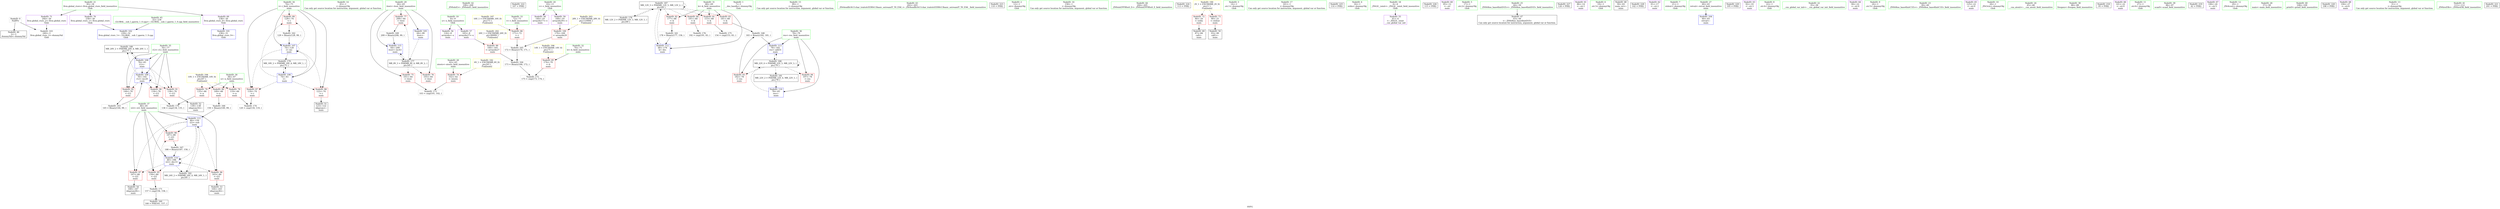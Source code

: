 digraph "SVFG" {
	label="SVFG";

	Node0x559d897218e0 [shape=record,color=grey,label="{NodeID: 0\nNullPtr}"];
	Node0x559d897218e0 -> Node0x559d897392b0[style=solid];
	Node0x559d897218e0 -> Node0x559d8973a2d0[style=solid];
	Node0x559d897483e0 [shape=record,color=black,label="{NodeID: 180\nMR_20V_2 = PHI(MR_20V_4, MR_20V_1, )\npts\{77 \}\n}"];
	Node0x559d897483e0 -> Node0x559d897396f0[style=dashed];
	Node0x559d89739d90 [shape=record,color=red,label="{NodeID: 97\n167\<--80\n\<--i22\nmain\n}"];
	Node0x559d89739d90 -> Node0x559d8973a9b0[style=solid];
	Node0x559d89722ca0 [shape=record,color=green,label="{NodeID: 14\n83\<--1\n\<--dummyObj\nCan only get source location for instruction, argument, global var or function.}"];
	Node0x559d8973ce20 [shape=record,color=yellow,style=double,label="{NodeID: 194\n10V_1 = ENCHI(MR_10V_0)\npts\{67 \}\nFun[main]}"];
	Node0x559d8973ce20 -> Node0x559d8973bdc0[style=dashed];
	Node0x559d8973ce20 -> Node0x559d8973be90[style=dashed];
	Node0x559d8973ce20 -> Node0x559d8973bf60[style=dashed];
	Node0x559d89739960 [shape=record,color=blue,label="{NodeID: 111\n80\<--150\ni22\<--sub\nmain\n}"];
	Node0x559d89739960 -> Node0x559d8973cb90[style=dashed];
	Node0x559d89739960 -> Node0x559d89739cc0[style=dashed];
	Node0x559d89739960 -> Node0x559d89739d90[style=dashed];
	Node0x559d89739960 -> Node0x559d89739e60[style=dashed];
	Node0x559d89739960 -> Node0x559d89739bd0[style=dashed];
	Node0x559d89739960 -> Node0x559d89748de0[style=dashed];
	Node0x559d89738290 [shape=record,color=green,label="{NodeID: 28\n62\<--63\nntests\<--ntests_field_insensitive\nmain\n}"];
	Node0x559d89738290 -> Node0x559d8973ba80[style=solid];
	Node0x559d89738eb0 [shape=record,color=green,label="{NodeID: 42\n199\<--200\n_ZNSolsEi\<--_ZNSolsEi_field_insensitive\n}"];
	Node0x559d89756a80 [shape=record,color=black,label="{NodeID: 222\n107 = PHI()\n}"];
	Node0x559d8973ab50 [shape=record,color=purple,label="{NodeID: 56\n124\<--8\narrayidx\<--x\nmain\n}"];
	Node0x559d8973b6e0 [shape=record,color=purple,label="{NodeID: 70\n239\<--30\nllvm.global_ctors_1\<--llvm.global_ctors\nGlob }"];
	Node0x559d8973b6e0 -> Node0x559d8973a1d0[style=solid];
	Node0x559d89741c10 [shape=record,color=grey,label="{NodeID: 167\n188 = Binary(187, 158, )\n}"];
	Node0x559d89741c10 -> Node0x559d89739bd0[style=solid];
	Node0x559d8973c2a0 [shape=record,color=red,label="{NodeID: 84\n191\<--68\n\<--k\nmain\n}"];
	Node0x559d8973c2a0 -> Node0x559d89742990[style=solid];
	Node0x559d897209f0 [shape=record,color=green,label="{NodeID: 1\n7\<--1\n__dso_handle\<--dummyObj\nGlob }"];
	Node0x559d897488e0 [shape=record,color=black,label="{NodeID: 181\nMR_22V_2 = PHI(MR_22V_4, MR_22V_1, )\npts\{79 \}\n}"];
	Node0x559d897488e0 -> Node0x559d89739890[style=dashed];
	Node0x559d89739e60 [shape=record,color=red,label="{NodeID: 98\n187\<--80\n\<--i22\nmain\n}"];
	Node0x559d89739e60 -> Node0x559d89741c10[style=solid];
	Node0x559d89722d70 [shape=record,color=green,label="{NodeID: 15\n99\<--1\n\<--dummyObj\nCan only get source location for instruction, argument, global var or function.}"];
	Node0x559d89739a30 [shape=record,color=blue,label="{NodeID: 112\n68\<--178\nk\<--dec\nmain\n}"];
	Node0x559d89739a30 -> Node0x559d8974a6e0[style=dashed];
	Node0x559d89738360 [shape=record,color=green,label="{NodeID: 29\n64\<--65\nitest\<--itest_field_insensitive\nmain\n}"];
	Node0x559d89738360 -> Node0x559d8973bb50[style=solid];
	Node0x559d89738360 -> Node0x559d8973bc20[style=solid];
	Node0x559d89738360 -> Node0x559d8973bcf0[style=solid];
	Node0x559d89738360 -> Node0x559d89739480[style=solid];
	Node0x559d89738360 -> Node0x559d8973ecc0[style=solid];
	Node0x559d89738fb0 [shape=record,color=green,label="{NodeID: 43\n202\<--203\n_ZSt4endlIcSt11char_traitsIcEERSt13basic_ostreamIT_T0_ES6_\<--_ZSt4endlIcSt11char_traitsIcEERSt13basic_ostreamIT_T0_ES6__field_insensitive\n}"];
	Node0x559d89756b50 [shape=record,color=black,label="{NodeID: 223\n110 = PHI()\n}"];
	Node0x559d8973ac20 [shape=record,color=purple,label="{NodeID: 57\n165\<--8\narrayidx27\<--x\nmain\n}"];
	Node0x559d8973ac20 -> Node0x559d89739f30[style=solid];
	Node0x559d8973b7e0 [shape=record,color=purple,label="{NodeID: 71\n240\<--30\nllvm.global_ctors_2\<--llvm.global_ctors\nGlob }"];
	Node0x559d8973b7e0 -> Node0x559d8973a2d0[style=solid];
	Node0x559d89741d90 [shape=record,color=grey,label="{NodeID: 168\n183 = Binary(182, 181, )\n}"];
	Node0x559d89741d90 -> Node0x559d89739b00[style=solid];
	Node0x559d8973c370 [shape=record,color=red,label="{NodeID: 85\n174\<--70\n\<--b\nmain\n}"];
	Node0x559d8973c370 -> Node0x559d89742390[style=solid];
	Node0x559d89721c40 [shape=record,color=green,label="{NodeID: 2\n12\<--1\n.str\<--dummyObj\nGlob }"];
	Node0x559d89748de0 [shape=record,color=black,label="{NodeID: 182\nMR_24V_2 = PHI(MR_24V_4, MR_24V_1, )\npts\{81 \}\n}"];
	Node0x559d89748de0 -> Node0x559d89739960[style=dashed];
	Node0x559d89739f30 [shape=record,color=red,label="{NodeID: 99\n166\<--165\n\<--arrayidx27\nmain\n}"];
	Node0x559d89739f30 -> Node0x559d89741790[style=solid];
	Node0x559d89722e40 [shape=record,color=green,label="{NodeID: 16\n158\<--1\n\<--dummyObj\nCan only get source location for instruction, argument, global var or function.}"];
	Node0x559d8973cfe0 [shape=record,color=yellow,style=double,label="{NodeID: 196\n14V_1 = ENCHI(MR_14V_0)\npts\{71 \}\nFun[main]}"];
	Node0x559d8973cfe0 -> Node0x559d8973c370[style=dashed];
	Node0x559d89739b00 [shape=record,color=blue,label="{NodeID: 113\n78\<--183\nres\<--add31\nmain\n}"];
	Node0x559d89739b00 -> Node0x559d8974abe0[style=dashed];
	Node0x559d89738430 [shape=record,color=green,label="{NodeID: 30\n66\<--67\nn\<--n_field_insensitive\nmain\n}"];
	Node0x559d89738430 -> Node0x559d8973bdc0[style=solid];
	Node0x559d89738430 -> Node0x559d8973be90[style=solid];
	Node0x559d89738430 -> Node0x559d8973bf60[style=solid];
	Node0x559d897390b0 [shape=record,color=green,label="{NodeID: 44\n204\<--205\n_ZNSolsEPFRSoS_E\<--_ZNSolsEPFRSoS_E_field_insensitive\n}"];
	Node0x559d89756cb0 [shape=record,color=black,label="{NodeID: 224\n113 = PHI()\n}"];
	Node0x559d8973acf0 [shape=record,color=purple,label="{NodeID: 58\n140\<--10\narrayidx17\<--v\nmain\n}"];
	Node0x559d8973b8e0 [shape=record,color=red,label="{NodeID: 72\n84\<--16\n\<--stdin\nmain\n}"];
	Node0x559d8973b8e0 -> Node0x559d8973a5a0[style=solid];
	Node0x559d89741f10 [shape=record,color=grey,label="{NodeID: 169\n209 = Binary(208, 99, )\n}"];
	Node0x559d89741f10 -> Node0x559d8973ecc0[style=solid];
	Node0x559d8973c440 [shape=record,color=red,label="{NodeID: 86\n171\<--72\n\<--t\nmain\n}"];
	Node0x559d8973c440 -> Node0x559d89741910[style=solid];
	Node0x559d89722680 [shape=record,color=green,label="{NodeID: 3\n14\<--1\n.str.1\<--dummyObj\nGlob }"];
	Node0x559d8973a000 [shape=record,color=red,label="{NodeID: 100\n170\<--169\n\<--arrayidx29\nmain\n}"];
	Node0x559d8973a000 -> Node0x559d89741910[style=solid];
	Node0x559d89722f10 [shape=record,color=green,label="{NodeID: 17\n161\<--1\n\<--dummyObj\nCan only get source location for instruction, argument, global var or function.}"];
	Node0x559d8973d0c0 [shape=record,color=yellow,style=double,label="{NodeID: 197\n16V_1 = ENCHI(MR_16V_0)\npts\{73 \}\nFun[main]}"];
	Node0x559d8973d0c0 -> Node0x559d8973c440[style=dashed];
	Node0x559d89739bd0 [shape=record,color=blue,label="{NodeID: 114\n80\<--188\ni22\<--dec33\nmain\n}"];
	Node0x559d89739bd0 -> Node0x559d8973cb90[style=dashed];
	Node0x559d89739bd0 -> Node0x559d89739cc0[style=dashed];
	Node0x559d89739bd0 -> Node0x559d89739d90[style=dashed];
	Node0x559d89739bd0 -> Node0x559d89739e60[style=dashed];
	Node0x559d89739bd0 -> Node0x559d89739bd0[style=dashed];
	Node0x559d89739bd0 -> Node0x559d89748de0[style=dashed];
	Node0x559d89738500 [shape=record,color=green,label="{NodeID: 31\n68\<--69\nk\<--k_field_insensitive\nmain\n}"];
	Node0x559d89738500 -> Node0x559d8973c030[style=solid];
	Node0x559d89738500 -> Node0x559d8973c100[style=solid];
	Node0x559d89738500 -> Node0x559d8973c1d0[style=solid];
	Node0x559d89738500 -> Node0x559d8973c2a0[style=solid];
	Node0x559d89738500 -> Node0x559d89739a30[style=solid];
	Node0x559d897391b0 [shape=record,color=green,label="{NodeID: 45\n32\<--234\n_GLOBAL__sub_I_pperm_1_0.cpp\<--_GLOBAL__sub_I_pperm_1_0.cpp_field_insensitive\n}"];
	Node0x559d897391b0 -> Node0x559d8973a1d0[style=solid];
	Node0x559d89756db0 [shape=record,color=black,label="{NodeID: 225\n114 = PHI()\n}"];
	Node0x559d8973adc0 [shape=record,color=purple,label="{NodeID: 59\n169\<--10\narrayidx29\<--v\nmain\n}"];
	Node0x559d8973adc0 -> Node0x559d8973a000[style=solid];
	Node0x559d8973b9b0 [shape=record,color=red,label="{NodeID: 73\n90\<--21\n\<--stdout\nmain\n}"];
	Node0x559d8973b9b0 -> Node0x559d8973a670[style=solid];
	Node0x559d89742090 [shape=record,color=grey,label="{NodeID: 170\n136 = cmp(134, 135, )\n}"];
	Node0x559d8973c510 [shape=record,color=red,label="{NodeID: 87\n118\<--74\n\<--i\nmain\n}"];
	Node0x559d8973c510 -> Node0x559d89742690[style=solid];
	Node0x559d89722710 [shape=record,color=green,label="{NodeID: 4\n16\<--1\nstdin\<--dummyObj\nGlob }"];
	Node0x559d8973a0d0 [shape=record,color=blue,label="{NodeID: 101\n238\<--31\nllvm.global_ctors_0\<--\nGlob }"];
	Node0x559d89737b30 [shape=record,color=green,label="{NodeID: 18\n4\<--6\n_ZStL8__ioinit\<--_ZStL8__ioinit_field_insensitive\nGlob }"];
	Node0x559d89737b30 -> Node0x559d8973aa80[style=solid];
	Node0x559d8973ecc0 [shape=record,color=blue,label="{NodeID: 115\n64\<--209\nitest\<--inc43\nmain\n}"];
	Node0x559d8973ecc0 -> Node0x559d897474e0[style=dashed];
	Node0x559d897385d0 [shape=record,color=green,label="{NodeID: 32\n70\<--71\nb\<--b_field_insensitive\nmain\n}"];
	Node0x559d897385d0 -> Node0x559d8973c370[style=solid];
	Node0x559d897392b0 [shape=record,color=black,label="{NodeID: 46\n2\<--3\ndummyVal\<--dummyVal\n}"];
	Node0x559d89756eb0 [shape=record,color=black,label="{NodeID: 226\n115 = PHI()\n}"];
	Node0x559d8973ae90 [shape=record,color=purple,label="{NodeID: 60\n85\<--12\n\<--.str\nmain\n}"];
	Node0x559d8973ba80 [shape=record,color=red,label="{NodeID: 74\n102\<--62\n\<--ntests\nmain\n}"];
	Node0x559d8973ba80 -> Node0x559d89742510[style=solid];
	Node0x559d89742210 [shape=record,color=grey,label="{NodeID: 171\n157 = cmp(156, 158, )\n}"];
	Node0x559d89742210 -> Node0x559d895118c0[style=solid];
	Node0x559d8973c5e0 [shape=record,color=red,label="{NodeID: 88\n122\<--74\n\<--i\nmain\n}"];
	Node0x559d8973c5e0 -> Node0x559d8973a740[style=solid];
	Node0x559d897227a0 [shape=record,color=green,label="{NodeID: 5\n17\<--1\n.str.2\<--dummyObj\nGlob }"];
	Node0x559d8973a1d0 [shape=record,color=blue,label="{NodeID: 102\n239\<--32\nllvm.global_ctors_1\<--_GLOBAL__sub_I_pperm_1_0.cpp\nGlob }"];
	Node0x559d89737bc0 [shape=record,color=green,label="{NodeID: 19\n8\<--9\nx\<--x_field_insensitive\nGlob }"];
	Node0x559d89737bc0 -> Node0x559d8973ab50[style=solid];
	Node0x559d89737bc0 -> Node0x559d8973ac20[style=solid];
	Node0x559d897386a0 [shape=record,color=green,label="{NodeID: 33\n72\<--73\nt\<--t_field_insensitive\nmain\n}"];
	Node0x559d897386a0 -> Node0x559d8973c440[style=solid];
	Node0x559d897393b0 [shape=record,color=black,label="{NodeID: 47\n43\<--44\n\<--_ZNSt8ios_base4InitD1Ev\nCan only get source location for instruction, argument, global var or function.}"];
	Node0x559d89756f80 [shape=record,color=black,label="{NodeID: 227\n126 = PHI()\n}"];
	Node0x559d8973af60 [shape=record,color=purple,label="{NodeID: 61\n86\<--14\n\<--.str.1\nmain\n}"];
	Node0x559d8973bb50 [shape=record,color=red,label="{NodeID: 75\n101\<--64\n\<--itest\nmain\n}"];
	Node0x559d8973bb50 -> Node0x559d89742510[style=solid];
	Node0x559d89742390 [shape=record,color=grey,label="{NodeID: 172\n175 = cmp(173, 174, )\n}"];
	Node0x559d8973c6b0 [shape=record,color=red,label="{NodeID: 89\n128\<--74\n\<--i\nmain\n}"];
	Node0x559d8973c6b0 -> Node0x559d89741490[style=solid];
	Node0x559d89721d60 [shape=record,color=green,label="{NodeID: 6\n19\<--1\n.str.3\<--dummyObj\nGlob }"];
	Node0x559d8973a2d0 [shape=record,color=blue, style = dotted,label="{NodeID: 103\n240\<--3\nllvm.global_ctors_2\<--dummyVal\nGlob }"];
	Node0x559d89737c50 [shape=record,color=green,label="{NodeID: 20\n10\<--11\nv\<--v_field_insensitive\nGlob }"];
	Node0x559d89737c50 -> Node0x559d8973acf0[style=solid];
	Node0x559d89737c50 -> Node0x559d8973adc0[style=solid];
	Node0x559d89738770 [shape=record,color=green,label="{NodeID: 34\n74\<--75\ni\<--i_field_insensitive\nmain\n}"];
	Node0x559d89738770 -> Node0x559d8973c510[style=solid];
	Node0x559d89738770 -> Node0x559d8973c5e0[style=solid];
	Node0x559d89738770 -> Node0x559d8973c6b0[style=solid];
	Node0x559d89738770 -> Node0x559d89739550[style=solid];
	Node0x559d89738770 -> Node0x559d89739620[style=solid];
	Node0x559d8973a4d0 [shape=record,color=black,label="{NodeID: 48\n59\<--83\nmain_ret\<--\nmain\n}"];
	Node0x559d89757050 [shape=record,color=black,label="{NodeID: 228\n142 = PHI()\n}"];
	Node0x559d8973b030 [shape=record,color=purple,label="{NodeID: 62\n91\<--17\n\<--.str.2\nmain\n}"];
	Node0x559d8973bc20 [shape=record,color=red,label="{NodeID: 76\n105\<--64\n\<--itest\nmain\n}"];
	Node0x559d89742510 [shape=record,color=grey,label="{NodeID: 173\n103 = cmp(101, 102, )\n}"];
	Node0x559d8973c780 [shape=record,color=red,label="{NodeID: 90\n134\<--76\n\<--i12\nmain\n}"];
	Node0x559d8973c780 -> Node0x559d89742090[style=solid];
	Node0x559d89721df0 [shape=record,color=green,label="{NodeID: 7\n21\<--1\nstdout\<--dummyObj\nGlob }"];
	Node0x559d8974a6e0 [shape=record,color=black,label="{NodeID: 187\nMR_12V_3 = PHI(MR_12V_5, MR_12V_2, )\npts\{69 \}\n}"];
	Node0x559d8974a6e0 -> Node0x559d8973c030[style=dashed];
	Node0x559d8974a6e0 -> Node0x559d8973c100[style=dashed];
	Node0x559d8974a6e0 -> Node0x559d8973c1d0[style=dashed];
	Node0x559d8974a6e0 -> Node0x559d8973c2a0[style=dashed];
	Node0x559d8974a6e0 -> Node0x559d89739a30[style=dashed];
	Node0x559d8974a6e0 -> Node0x559d897479e0[style=dashed];
	Node0x559d8974a6e0 -> Node0x559d8974a6e0[style=dashed];
	Node0x559d8973a3d0 [shape=record,color=blue,label="{NodeID: 104\n60\<--83\nretval\<--\nmain\n}"];
	Node0x559d89737ce0 [shape=record,color=green,label="{NodeID: 21\n30\<--34\nllvm.global_ctors\<--llvm.global_ctors_field_insensitive\nGlob }"];
	Node0x559d89737ce0 -> Node0x559d8973b5e0[style=solid];
	Node0x559d89737ce0 -> Node0x559d8973b6e0[style=solid];
	Node0x559d89737ce0 -> Node0x559d8973b7e0[style=solid];
	Node0x559d89738840 [shape=record,color=green,label="{NodeID: 35\n76\<--77\ni12\<--i12_field_insensitive\nmain\n}"];
	Node0x559d89738840 -> Node0x559d8973c780[style=solid];
	Node0x559d89738840 -> Node0x559d8973c850[style=solid];
	Node0x559d89738840 -> Node0x559d8973c920[style=solid];
	Node0x559d89738840 -> Node0x559d897396f0[style=solid];
	Node0x559d89738840 -> Node0x559d897397c0[style=solid];
	Node0x559d8973a5a0 [shape=record,color=black,label="{NodeID: 49\n87\<--84\ncall\<--\nmain\n}"];
	Node0x559d89757150 [shape=record,color=black,label="{NodeID: 229\n195 = PHI()\n}"];
	Node0x559d8973b100 [shape=record,color=purple,label="{NodeID: 63\n92\<--19\n\<--.str.3\nmain\n}"];
	Node0x559d895118c0 [shape=record,color=black,label="{NodeID: 160\n160 = PHI(161, 157, )\n}"];
	Node0x559d8973bcf0 [shape=record,color=red,label="{NodeID: 77\n208\<--64\n\<--itest\nmain\n}"];
	Node0x559d8973bcf0 -> Node0x559d89741f10[style=solid];
	Node0x559d89742690 [shape=record,color=grey,label="{NodeID: 174\n120 = cmp(118, 119, )\n}"];
	Node0x559d8973c850 [shape=record,color=red,label="{NodeID: 91\n138\<--76\n\<--i12\nmain\n}"];
	Node0x559d8973c850 -> Node0x559d8973a810[style=solid];
	Node0x559d89721e80 [shape=record,color=green,label="{NodeID: 8\n22\<--1\n.str.4\<--dummyObj\nGlob }"];
	Node0x559d8974abe0 [shape=record,color=black,label="{NodeID: 188\nMR_22V_4 = PHI(MR_22V_5, MR_22V_3, )\npts\{79 \}\n}"];
	Node0x559d8974abe0 -> Node0x559d8973c9f0[style=dashed];
	Node0x559d8974abe0 -> Node0x559d8973cac0[style=dashed];
	Node0x559d8974abe0 -> Node0x559d89739b00[style=dashed];
	Node0x559d8974abe0 -> Node0x559d897488e0[style=dashed];
	Node0x559d8974abe0 -> Node0x559d8974abe0[style=dashed];
	Node0x559d89739480 [shape=record,color=blue,label="{NodeID: 105\n64\<--99\nitest\<--\nmain\n}"];
	Node0x559d89739480 -> Node0x559d897474e0[style=dashed];
	Node0x559d89737d70 [shape=record,color=green,label="{NodeID: 22\n35\<--36\n__cxx_global_var_init\<--__cxx_global_var_init_field_insensitive\n}"];
	Node0x559d8973d520 [shape=record,color=yellow,style=double,label="{NodeID: 202\n26V_1 = ENCHI(MR_26V_0)\npts\{90000 \}\nFun[main]}"];
	Node0x559d8973d520 -> Node0x559d89739f30[style=dashed];
	Node0x559d89738910 [shape=record,color=green,label="{NodeID: 36\n78\<--79\nres\<--res_field_insensitive\nmain\n}"];
	Node0x559d89738910 -> Node0x559d8973c9f0[style=solid];
	Node0x559d89738910 -> Node0x559d8973cac0[style=solid];
	Node0x559d89738910 -> Node0x559d89739890[style=solid];
	Node0x559d89738910 -> Node0x559d89739b00[style=solid];
	Node0x559d8973a670 [shape=record,color=black,label="{NodeID: 50\n93\<--90\ncall1\<--\nmain\n}"];
	Node0x559d8973b1d0 [shape=record,color=purple,label="{NodeID: 64\n94\<--22\n\<--.str.4\nmain\n}"];
	Node0x559d89741310 [shape=record,color=grey,label="{NodeID: 161\n178 = Binary(177, 158, )\n}"];
	Node0x559d89741310 -> Node0x559d89739a30[style=solid];
	Node0x559d8973bdc0 [shape=record,color=red,label="{NodeID: 78\n119\<--66\n\<--n\nmain\n}"];
	Node0x559d8973bdc0 -> Node0x559d89742690[style=solid];
	Node0x559d89742810 [shape=record,color=grey,label="{NodeID: 175\n154 = cmp(153, 83, )\n}"];
	Node0x559d8973c920 [shape=record,color=red,label="{NodeID: 92\n144\<--76\n\<--i12\nmain\n}"];
	Node0x559d8973c920 -> Node0x559d89741610[style=solid];
	Node0x559d89721f10 [shape=record,color=green,label="{NodeID: 9\n24\<--1\n.str.5\<--dummyObj\nGlob }"];
	Node0x559d89739550 [shape=record,color=blue,label="{NodeID: 106\n74\<--83\ni\<--\nmain\n}"];
	Node0x559d89739550 -> Node0x559d8973c510[style=dashed];
	Node0x559d89739550 -> Node0x559d8973c5e0[style=dashed];
	Node0x559d89739550 -> Node0x559d8973c6b0[style=dashed];
	Node0x559d89739550 -> Node0x559d89739620[style=dashed];
	Node0x559d89739550 -> Node0x559d89747ee0[style=dashed];
	Node0x559d89737e00 [shape=record,color=green,label="{NodeID: 23\n39\<--40\n_ZNSt8ios_base4InitC1Ev\<--_ZNSt8ios_base4InitC1Ev_field_insensitive\n}"];
	Node0x559d8973d600 [shape=record,color=yellow,style=double,label="{NodeID: 203\n28V_1 = ENCHI(MR_28V_0)\npts\{110000 \}\nFun[main]}"];
	Node0x559d8973d600 -> Node0x559d8973a000[style=dashed];
	Node0x559d897389e0 [shape=record,color=green,label="{NodeID: 37\n80\<--81\ni22\<--i22_field_insensitive\nmain\n}"];
	Node0x559d897389e0 -> Node0x559d8973cb90[style=solid];
	Node0x559d897389e0 -> Node0x559d89739cc0[style=solid];
	Node0x559d897389e0 -> Node0x559d89739d90[style=solid];
	Node0x559d897389e0 -> Node0x559d89739e60[style=solid];
	Node0x559d897389e0 -> Node0x559d89739960[style=solid];
	Node0x559d897389e0 -> Node0x559d89739bd0[style=solid];
	Node0x559d8973a740 [shape=record,color=black,label="{NodeID: 51\n123\<--122\nidxprom\<--\nmain\n}"];
	Node0x559d8973b2a0 [shape=record,color=purple,label="{NodeID: 65\n125\<--22\n\<--.str.4\nmain\n}"];
	Node0x559d89741490 [shape=record,color=grey,label="{NodeID: 162\n129 = Binary(128, 99, )\n}"];
	Node0x559d89741490 -> Node0x559d89739620[style=solid];
	Node0x559d8973be90 [shape=record,color=red,label="{NodeID: 79\n135\<--66\n\<--n\nmain\n}"];
	Node0x559d8973be90 -> Node0x559d89742090[style=solid];
	Node0x559d89742990 [shape=record,color=grey,label="{NodeID: 176\n192 = cmp(191, 83, )\n}"];
	Node0x559d8973c9f0 [shape=record,color=red,label="{NodeID: 93\n182\<--78\n\<--res\nmain\n}"];
	Node0x559d8973c9f0 -> Node0x559d89741d90[style=solid];
	Node0x559d897230e0 [shape=record,color=green,label="{NodeID: 10\n26\<--1\n_ZSt3cin\<--dummyObj\nGlob }"];
	Node0x559d8974b5e0 [shape=record,color=yellow,style=double,label="{NodeID: 190\n2V_1 = ENCHI(MR_2V_0)\npts\{1 \}\nFun[main]}"];
	Node0x559d8974b5e0 -> Node0x559d8973b8e0[style=dashed];
	Node0x559d8974b5e0 -> Node0x559d8973b9b0[style=dashed];
	Node0x559d89739620 [shape=record,color=blue,label="{NodeID: 107\n74\<--129\ni\<--inc\nmain\n}"];
	Node0x559d89739620 -> Node0x559d8973c510[style=dashed];
	Node0x559d89739620 -> Node0x559d8973c5e0[style=dashed];
	Node0x559d89739620 -> Node0x559d8973c6b0[style=dashed];
	Node0x559d89739620 -> Node0x559d89739620[style=dashed];
	Node0x559d89739620 -> Node0x559d89747ee0[style=dashed];
	Node0x559d89737ec0 [shape=record,color=green,label="{NodeID: 24\n45\<--46\n__cxa_atexit\<--__cxa_atexit_field_insensitive\n}"];
	Node0x559d89738ab0 [shape=record,color=green,label="{NodeID: 38\n88\<--89\nfreopen\<--freopen_field_insensitive\n}"];
	Node0x559d897560e0 [shape=record,color=black,label="{NodeID: 218\n95 = PHI()\n}"];
	Node0x559d8973a810 [shape=record,color=black,label="{NodeID: 52\n139\<--138\nidxprom16\<--\nmain\n}"];
	Node0x559d8973b370 [shape=record,color=purple,label="{NodeID: 66\n141\<--22\n\<--.str.4\nmain\n}"];
	Node0x559d89741610 [shape=record,color=grey,label="{NodeID: 163\n145 = Binary(144, 99, )\n}"];
	Node0x559d89741610 -> Node0x559d897397c0[style=solid];
	Node0x559d8973bf60 [shape=record,color=red,label="{NodeID: 80\n149\<--66\n\<--n\nmain\n}"];
	Node0x559d8973bf60 -> Node0x559d89741a90[style=solid];
	Node0x559d897474e0 [shape=record,color=black,label="{NodeID: 177\nMR_8V_3 = PHI(MR_8V_4, MR_8V_2, )\npts\{65 \}\n}"];
	Node0x559d897474e0 -> Node0x559d8973bb50[style=dashed];
	Node0x559d897474e0 -> Node0x559d8973bc20[style=dashed];
	Node0x559d897474e0 -> Node0x559d8973bcf0[style=dashed];
	Node0x559d897474e0 -> Node0x559d8973ecc0[style=dashed];
	Node0x559d8973cac0 [shape=record,color=red,label="{NodeID: 94\n197\<--78\n\<--res\nmain\n}"];
	Node0x559d89723170 [shape=record,color=green,label="{NodeID: 11\n27\<--1\n.str.6\<--dummyObj\nGlob }"];
	Node0x559d897396f0 [shape=record,color=blue,label="{NodeID: 108\n76\<--83\ni12\<--\nmain\n}"];
	Node0x559d897396f0 -> Node0x559d8973c780[style=dashed];
	Node0x559d897396f0 -> Node0x559d8973c850[style=dashed];
	Node0x559d897396f0 -> Node0x559d8973c920[style=dashed];
	Node0x559d897396f0 -> Node0x559d897397c0[style=dashed];
	Node0x559d897396f0 -> Node0x559d897483e0[style=dashed];
	Node0x559d89737fc0 [shape=record,color=green,label="{NodeID: 25\n44\<--50\n_ZNSt8ios_base4InitD1Ev\<--_ZNSt8ios_base4InitD1Ev_field_insensitive\n}"];
	Node0x559d89737fc0 -> Node0x559d897393b0[style=solid];
	Node0x559d89738bb0 [shape=record,color=green,label="{NodeID: 39\n96\<--97\nscanf\<--scanf_field_insensitive\n}"];
	Node0x559d89756750 [shape=record,color=black,label="{NodeID: 219\n42 = PHI()\n}"];
	Node0x559d8973a8e0 [shape=record,color=black,label="{NodeID: 53\n164\<--163\nidxprom26\<--\nmain\n}"];
	Node0x559d8973b440 [shape=record,color=purple,label="{NodeID: 67\n106\<--24\n\<--.str.5\nmain\n}"];
	Node0x559d89741790 [shape=record,color=grey,label="{NodeID: 164\n173 = Binary(166, 172, )\n}"];
	Node0x559d89741790 -> Node0x559d89742390[style=solid];
	Node0x559d8973c030 [shape=record,color=red,label="{NodeID: 81\n153\<--68\n\<--k\nmain\n}"];
	Node0x559d8973c030 -> Node0x559d89742810[style=solid];
	Node0x559d897479e0 [shape=record,color=black,label="{NodeID: 178\nMR_12V_2 = PHI(MR_12V_3, MR_12V_1, )\npts\{69 \}\n}"];
	Node0x559d897479e0 -> Node0x559d8974a6e0[style=dashed];
	Node0x559d8973cb90 [shape=record,color=red,label="{NodeID: 95\n156\<--80\n\<--i22\nmain\n}"];
	Node0x559d8973cb90 -> Node0x559d89742210[style=solid];
	Node0x559d89723240 [shape=record,color=green,label="{NodeID: 12\n29\<--1\n_ZSt4cout\<--dummyObj\nGlob }"];
	Node0x559d8973cc60 [shape=record,color=yellow,style=double,label="{NodeID: 192\n6V_1 = ENCHI(MR_6V_0)\npts\{63 \}\nFun[main]}"];
	Node0x559d8973cc60 -> Node0x559d8973ba80[style=dashed];
	Node0x559d897397c0 [shape=record,color=blue,label="{NodeID: 109\n76\<--145\ni12\<--inc20\nmain\n}"];
	Node0x559d897397c0 -> Node0x559d8973c780[style=dashed];
	Node0x559d897397c0 -> Node0x559d8973c850[style=dashed];
	Node0x559d897397c0 -> Node0x559d8973c920[style=dashed];
	Node0x559d897397c0 -> Node0x559d897397c0[style=dashed];
	Node0x559d897397c0 -> Node0x559d897483e0[style=dashed];
	Node0x559d897380c0 [shape=record,color=green,label="{NodeID: 26\n57\<--58\nmain\<--main_field_insensitive\n}"];
	Node0x559d89738cb0 [shape=record,color=green,label="{NodeID: 40\n108\<--109\nprintf\<--printf_field_insensitive\n}"];
	Node0x559d89756850 [shape=record,color=black,label="{NodeID: 220\n198 = PHI()\n}"];
	Node0x559d8973a9b0 [shape=record,color=black,label="{NodeID: 54\n168\<--167\nidxprom28\<--\nmain\n}"];
	Node0x559d8973b510 [shape=record,color=purple,label="{NodeID: 68\n194\<--27\n\<--.str.6\nmain\n}"];
	Node0x559d89741910 [shape=record,color=grey,label="{NodeID: 165\n172 = Binary(170, 171, )\n}"];
	Node0x559d89741910 -> Node0x559d89741790[style=solid];
	Node0x559d8973c100 [shape=record,color=red,label="{NodeID: 82\n177\<--68\n\<--k\nmain\n}"];
	Node0x559d8973c100 -> Node0x559d89741310[style=solid];
	Node0x559d89747ee0 [shape=record,color=black,label="{NodeID: 179\nMR_18V_2 = PHI(MR_18V_4, MR_18V_1, )\npts\{75 \}\n}"];
	Node0x559d89747ee0 -> Node0x559d89739550[style=dashed];
	Node0x559d89739cc0 [shape=record,color=red,label="{NodeID: 96\n163\<--80\n\<--i22\nmain\n}"];
	Node0x559d89739cc0 -> Node0x559d8973a8e0[style=solid];
	Node0x559d89723310 [shape=record,color=green,label="{NodeID: 13\n31\<--1\n\<--dummyObj\nCan only get source location for instruction, argument, global var or function.}"];
	Node0x559d89739890 [shape=record,color=blue,label="{NodeID: 110\n78\<--83\nres\<--\nmain\n}"];
	Node0x559d89739890 -> Node0x559d8974abe0[style=dashed];
	Node0x559d897381c0 [shape=record,color=green,label="{NodeID: 27\n60\<--61\nretval\<--retval_field_insensitive\nmain\n}"];
	Node0x559d897381c0 -> Node0x559d8973a3d0[style=solid];
	Node0x559d89738db0 [shape=record,color=green,label="{NodeID: 41\n111\<--112\n_ZNSirsERi\<--_ZNSirsERi_field_insensitive\n}"];
	Node0x559d897569b0 [shape=record,color=black,label="{NodeID: 221\n201 = PHI()\n}"];
	Node0x559d8973aa80 [shape=record,color=purple,label="{NodeID: 55\n41\<--4\n\<--_ZStL8__ioinit\n__cxx_global_var_init\n}"];
	Node0x559d8973b5e0 [shape=record,color=purple,label="{NodeID: 69\n238\<--30\nllvm.global_ctors_0\<--llvm.global_ctors\nGlob }"];
	Node0x559d8973b5e0 -> Node0x559d8973a0d0[style=solid];
	Node0x559d89741a90 [shape=record,color=grey,label="{NodeID: 166\n150 = Binary(149, 99, )\n}"];
	Node0x559d89741a90 -> Node0x559d89739960[style=solid];
	Node0x559d8973c1d0 [shape=record,color=red,label="{NodeID: 83\n181\<--68\n\<--k\nmain\n}"];
	Node0x559d8973c1d0 -> Node0x559d89741d90[style=solid];
}
